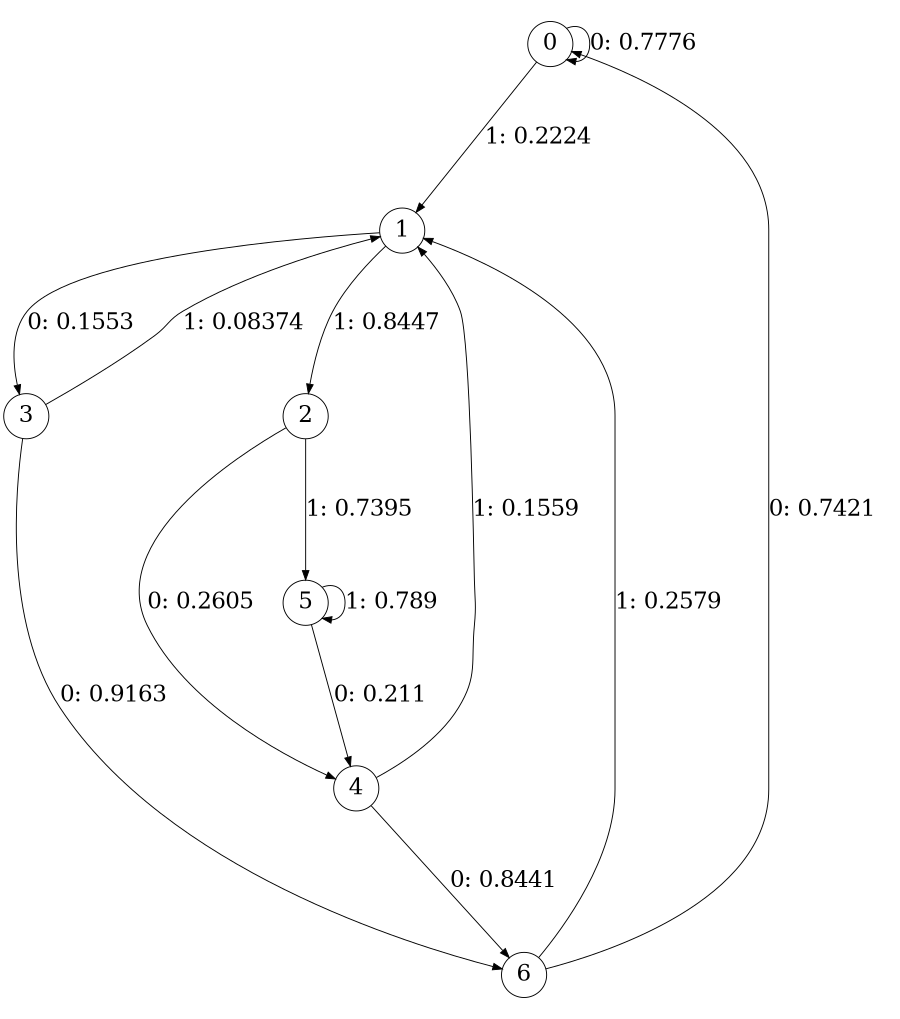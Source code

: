digraph "ch11faceL3" {
size = "6,8.5";
ratio = "fill";
node [shape = circle];
node [fontsize = 24];
edge [fontsize = 24];
0 -> 0 [label = "0: 0.7776   "];
0 -> 1 [label = "1: 0.2224   "];
1 -> 3 [label = "0: 0.1553   "];
1 -> 2 [label = "1: 0.8447   "];
2 -> 4 [label = "0: 0.2605   "];
2 -> 5 [label = "1: 0.7395   "];
3 -> 6 [label = "0: 0.9163   "];
3 -> 1 [label = "1: 0.08374  "];
4 -> 6 [label = "0: 0.8441   "];
4 -> 1 [label = "1: 0.1559   "];
5 -> 4 [label = "0: 0.211    "];
5 -> 5 [label = "1: 0.789    "];
6 -> 0 [label = "0: 0.7421   "];
6 -> 1 [label = "1: 0.2579   "];
}